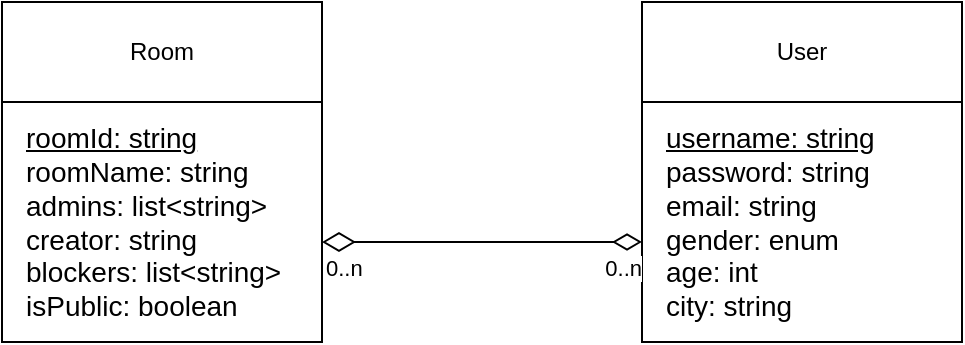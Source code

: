 <mxfile version="14.4.8" type="github">
  <diagram id="c5X3GDnYbiqeVrRKQ7Hf" name="Page-1">
    <mxGraphModel dx="1426" dy="777" grid="1" gridSize="10" guides="1" tooltips="1" connect="1" arrows="1" fold="1" page="1" pageScale="1" pageWidth="850" pageHeight="1100" math="0" shadow="0">
      <root>
        <mxCell id="0" />
        <mxCell id="1" parent="0" />
        <mxCell id="zJJRwyNvVmnoBIygAE9p-1" value="" style="rounded=0;whiteSpace=wrap;html=1;" vertex="1" parent="1">
          <mxGeometry x="120" y="160" width="160" height="170" as="geometry" />
        </mxCell>
        <mxCell id="zJJRwyNvVmnoBIygAE9p-2" value="Room" style="rounded=0;whiteSpace=wrap;html=1;" vertex="1" parent="1">
          <mxGeometry x="120" y="160" width="160" height="50" as="geometry" />
        </mxCell>
        <mxCell id="zJJRwyNvVmnoBIygAE9p-3" value="" style="rounded=0;whiteSpace=wrap;html=1;" vertex="1" parent="1">
          <mxGeometry x="440" y="160" width="160" height="170" as="geometry" />
        </mxCell>
        <mxCell id="zJJRwyNvVmnoBIygAE9p-4" value="User" style="rounded=0;whiteSpace=wrap;html=1;" vertex="1" parent="1">
          <mxGeometry x="440" y="160" width="160" height="50" as="geometry" />
        </mxCell>
        <mxCell id="zJJRwyNvVmnoBIygAE9p-5" value="&lt;font style=&quot;font-size: 14px&quot;&gt;&lt;u&gt;roomId: string&lt;/u&gt;&lt;br&gt;roomName: string&lt;br&gt;admins: list&amp;lt;string&amp;gt;&lt;br&gt;creator: string&lt;br&gt;blockers: list&amp;lt;string&amp;gt;&lt;br&gt;isPublic: boolean&lt;/font&gt;" style="text;html=1;align=left;verticalAlign=middle;resizable=0;points=[];autosize=1;" vertex="1" parent="1">
          <mxGeometry x="130" y="220" width="140" height="100" as="geometry" />
        </mxCell>
        <mxCell id="zJJRwyNvVmnoBIygAE9p-6" value="&lt;font style=&quot;font-size: 14px&quot;&gt;&lt;u&gt;username: string&lt;/u&gt;&lt;br&gt;password: string&lt;br&gt;email: string&lt;br&gt;gender: enum&lt;br&gt;age: int&lt;br&gt;city: string&lt;/font&gt;" style="text;html=1;align=left;verticalAlign=middle;resizable=0;points=[];autosize=1;" vertex="1" parent="1">
          <mxGeometry x="450" y="220" width="120" height="100" as="geometry" />
        </mxCell>
        <mxCell id="zJJRwyNvVmnoBIygAE9p-7" value="" style="endArrow=diamondThin;html=1;endSize=12;startArrow=diamondThin;startSize=14;startFill=0;edgeStyle=orthogonalEdgeStyle;endFill=0;" edge="1" parent="1">
          <mxGeometry relative="1" as="geometry">
            <mxPoint x="280" y="280" as="sourcePoint" />
            <mxPoint x="440" y="280" as="targetPoint" />
            <Array as="points">
              <mxPoint x="340" y="280" />
              <mxPoint x="340" y="280" />
            </Array>
            <mxPoint as="offset" />
          </mxGeometry>
        </mxCell>
        <mxCell id="zJJRwyNvVmnoBIygAE9p-8" value="0..n" style="edgeLabel;resizable=0;html=1;align=left;verticalAlign=top;" connectable="0" vertex="1" parent="zJJRwyNvVmnoBIygAE9p-7">
          <mxGeometry x="-1" relative="1" as="geometry" />
        </mxCell>
        <mxCell id="zJJRwyNvVmnoBIygAE9p-9" value="0..n" style="edgeLabel;resizable=0;html=1;align=right;verticalAlign=top;" connectable="0" vertex="1" parent="zJJRwyNvVmnoBIygAE9p-7">
          <mxGeometry x="1" relative="1" as="geometry" />
        </mxCell>
      </root>
    </mxGraphModel>
  </diagram>
</mxfile>
